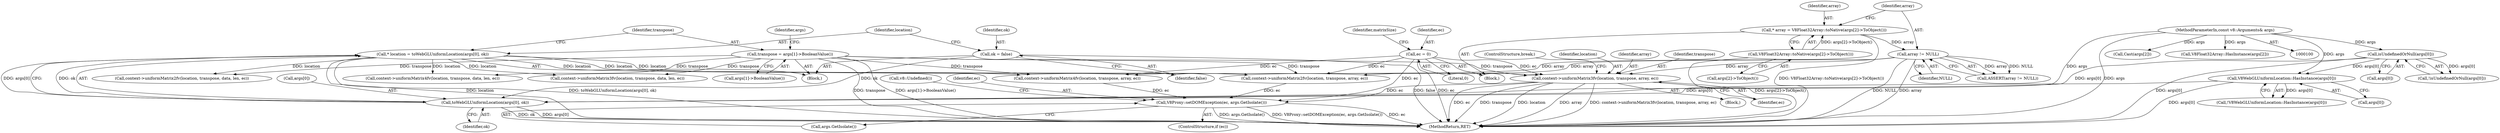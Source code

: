 digraph "0_Chrome_e9372a1bfd3588a80fcf49aa07321f0971dd6091_63@pointer" {
"1000182" [label="(Call,context->uniformMatrix3fv(location, transpose, array, ec))"];
"1000141" [label="(Call,* location = toWebGLUniformLocation(args[0], ok))"];
"1000143" [label="(Call,toWebGLUniformLocation(args[0], ok))"];
"1000128" [label="(Call,V8WebGLUniformLocation::HasInstance(args[0]))"];
"1000123" [label="(Call,isUndefinedOrNull(args[0]))"];
"1000101" [label="(MethodParameterIn,const v8::Arguments& args)"];
"1000137" [label="(Call,ok = false)"];
"1000149" [label="(Call,transpose = args[1]->BooleanValue())"];
"1000164" [label="(Call,array != NULL)"];
"1000159" [label="(Call,* array = V8Float32Array::toNative(args[2]->ToObject()))"];
"1000161" [label="(Call,V8Float32Array::toNative(args[2]->ToObject()))"];
"1000168" [label="(Call,ec = 0)"];
"1000200" [label="(Call,V8Proxy::setDOMException(ec, args.GetIsolate()))"];
"1000189" [label="(Call,context->uniformMatrix4fv(location, transpose, array, ec))"];
"1000184" [label="(Identifier,transpose)"];
"1000142" [label="(Identifier,location)"];
"1000138" [label="(Identifier,ok)"];
"1000204" [label="(Call,v8::Undefined())"];
"1000182" [label="(Call,context->uniformMatrix3fv(location, transpose, array, ec))"];
"1000101" [label="(MethodParameterIn,const v8::Arguments& args)"];
"1000170" [label="(Literal,0)"];
"1000163" [label="(Call,ASSERT(array != NULL))"];
"1000151" [label="(Call,args[1]->BooleanValue())"];
"1000157" [label="(Block,)"];
"1000144" [label="(Call,args[0])"];
"1000166" [label="(Identifier,NULL)"];
"1000127" [label="(Call,!V8WebGLUniformLocation::HasInstance(args[0]))"];
"1000253" [label="(Call,context->uniformMatrix3fv(location, transpose, data, len, ec))"];
"1000124" [label="(Call,args[0])"];
"1000141" [label="(Call,* location = toWebGLUniformLocation(args[0], ok))"];
"1000173" [label="(Block,)"];
"1000123" [label="(Call,isUndefinedOrNull(args[0]))"];
"1000129" [label="(Call,args[0])"];
"1000186" [label="(Identifier,ec)"];
"1000147" [label="(Identifier,ok)"];
"1000137" [label="(Call,ok = false)"];
"1000168" [label="(Call,ec = 0)"];
"1000187" [label="(ControlStructure,break;)"];
"1000150" [label="(Identifier,transpose)"];
"1000200" [label="(Call,V8Proxy::setDOMException(ec, args.GetIsolate()))"];
"1000159" [label="(Call,* array = V8Float32Array::toNative(args[2]->ToObject()))"];
"1000128" [label="(Call,V8WebGLUniformLocation::HasInstance(args[0]))"];
"1000165" [label="(Identifier,array)"];
"1000149" [label="(Call,transpose = args[1]->BooleanValue())"];
"1000175" [label="(Call,context->uniformMatrix2fv(location, transpose, array, ec))"];
"1000172" [label="(Identifier,matrixSize)"];
"1000198" [label="(ControlStructure,if (ec))"];
"1000161" [label="(Call,V8Float32Array::toNative(args[2]->ToObject()))"];
"1000183" [label="(Identifier,location)"];
"1000280" [label="(MethodReturn,RET)"];
"1000185" [label="(Identifier,array)"];
"1000214" [label="(Call,Cast(args[2]))"];
"1000261" [label="(Call,context->uniformMatrix4fv(location, transpose, data, len, ec))"];
"1000201" [label="(Identifier,ec)"];
"1000245" [label="(Call,context->uniformMatrix2fv(location, transpose, data, len, ec))"];
"1000155" [label="(Identifier,args)"];
"1000139" [label="(Identifier,false)"];
"1000122" [label="(Call,!isUndefinedOrNull(args[0]))"];
"1000164" [label="(Call,array != NULL)"];
"1000103" [label="(Block,)"];
"1000143" [label="(Call,toWebGLUniformLocation(args[0], ok))"];
"1000160" [label="(Identifier,array)"];
"1000162" [label="(Call,args[2]->ToObject())"];
"1000169" [label="(Identifier,ec)"];
"1000202" [label="(Call,args.GetIsolate())"];
"1000153" [label="(Call,V8Float32Array::HasInstance(args[2]))"];
"1000182" -> "1000173"  [label="AST: "];
"1000182" -> "1000186"  [label="CFG: "];
"1000183" -> "1000182"  [label="AST: "];
"1000184" -> "1000182"  [label="AST: "];
"1000185" -> "1000182"  [label="AST: "];
"1000186" -> "1000182"  [label="AST: "];
"1000187" -> "1000182"  [label="CFG: "];
"1000182" -> "1000280"  [label="DDG: array"];
"1000182" -> "1000280"  [label="DDG: context->uniformMatrix3fv(location, transpose, array, ec)"];
"1000182" -> "1000280"  [label="DDG: ec"];
"1000182" -> "1000280"  [label="DDG: transpose"];
"1000182" -> "1000280"  [label="DDG: location"];
"1000141" -> "1000182"  [label="DDG: location"];
"1000149" -> "1000182"  [label="DDG: transpose"];
"1000164" -> "1000182"  [label="DDG: array"];
"1000168" -> "1000182"  [label="DDG: ec"];
"1000182" -> "1000200"  [label="DDG: ec"];
"1000141" -> "1000103"  [label="AST: "];
"1000141" -> "1000143"  [label="CFG: "];
"1000142" -> "1000141"  [label="AST: "];
"1000143" -> "1000141"  [label="AST: "];
"1000150" -> "1000141"  [label="CFG: "];
"1000141" -> "1000280"  [label="DDG: location"];
"1000141" -> "1000280"  [label="DDG: toWebGLUniformLocation(args[0], ok)"];
"1000143" -> "1000141"  [label="DDG: args[0]"];
"1000143" -> "1000141"  [label="DDG: ok"];
"1000141" -> "1000175"  [label="DDG: location"];
"1000141" -> "1000189"  [label="DDG: location"];
"1000141" -> "1000245"  [label="DDG: location"];
"1000141" -> "1000253"  [label="DDG: location"];
"1000141" -> "1000261"  [label="DDG: location"];
"1000143" -> "1000147"  [label="CFG: "];
"1000144" -> "1000143"  [label="AST: "];
"1000147" -> "1000143"  [label="AST: "];
"1000143" -> "1000280"  [label="DDG: args[0]"];
"1000143" -> "1000280"  [label="DDG: ok"];
"1000128" -> "1000143"  [label="DDG: args[0]"];
"1000123" -> "1000143"  [label="DDG: args[0]"];
"1000101" -> "1000143"  [label="DDG: args"];
"1000137" -> "1000143"  [label="DDG: ok"];
"1000128" -> "1000127"  [label="AST: "];
"1000128" -> "1000129"  [label="CFG: "];
"1000129" -> "1000128"  [label="AST: "];
"1000127" -> "1000128"  [label="CFG: "];
"1000128" -> "1000280"  [label="DDG: args[0]"];
"1000128" -> "1000127"  [label="DDG: args[0]"];
"1000123" -> "1000128"  [label="DDG: args[0]"];
"1000101" -> "1000128"  [label="DDG: args"];
"1000123" -> "1000122"  [label="AST: "];
"1000123" -> "1000124"  [label="CFG: "];
"1000124" -> "1000123"  [label="AST: "];
"1000122" -> "1000123"  [label="CFG: "];
"1000123" -> "1000280"  [label="DDG: args[0]"];
"1000123" -> "1000122"  [label="DDG: args[0]"];
"1000101" -> "1000123"  [label="DDG: args"];
"1000101" -> "1000100"  [label="AST: "];
"1000101" -> "1000280"  [label="DDG: args"];
"1000101" -> "1000153"  [label="DDG: args"];
"1000101" -> "1000214"  [label="DDG: args"];
"1000137" -> "1000103"  [label="AST: "];
"1000137" -> "1000139"  [label="CFG: "];
"1000138" -> "1000137"  [label="AST: "];
"1000139" -> "1000137"  [label="AST: "];
"1000142" -> "1000137"  [label="CFG: "];
"1000137" -> "1000280"  [label="DDG: false"];
"1000149" -> "1000103"  [label="AST: "];
"1000149" -> "1000151"  [label="CFG: "];
"1000150" -> "1000149"  [label="AST: "];
"1000151" -> "1000149"  [label="AST: "];
"1000155" -> "1000149"  [label="CFG: "];
"1000149" -> "1000280"  [label="DDG: args[1]->BooleanValue()"];
"1000149" -> "1000280"  [label="DDG: transpose"];
"1000149" -> "1000175"  [label="DDG: transpose"];
"1000149" -> "1000189"  [label="DDG: transpose"];
"1000149" -> "1000245"  [label="DDG: transpose"];
"1000149" -> "1000253"  [label="DDG: transpose"];
"1000149" -> "1000261"  [label="DDG: transpose"];
"1000164" -> "1000163"  [label="AST: "];
"1000164" -> "1000166"  [label="CFG: "];
"1000165" -> "1000164"  [label="AST: "];
"1000166" -> "1000164"  [label="AST: "];
"1000163" -> "1000164"  [label="CFG: "];
"1000164" -> "1000280"  [label="DDG: NULL"];
"1000164" -> "1000280"  [label="DDG: array"];
"1000164" -> "1000163"  [label="DDG: array"];
"1000164" -> "1000163"  [label="DDG: NULL"];
"1000159" -> "1000164"  [label="DDG: array"];
"1000164" -> "1000175"  [label="DDG: array"];
"1000164" -> "1000189"  [label="DDG: array"];
"1000159" -> "1000157"  [label="AST: "];
"1000159" -> "1000161"  [label="CFG: "];
"1000160" -> "1000159"  [label="AST: "];
"1000161" -> "1000159"  [label="AST: "];
"1000165" -> "1000159"  [label="CFG: "];
"1000159" -> "1000280"  [label="DDG: V8Float32Array::toNative(args[2]->ToObject())"];
"1000161" -> "1000159"  [label="DDG: args[2]->ToObject()"];
"1000161" -> "1000162"  [label="CFG: "];
"1000162" -> "1000161"  [label="AST: "];
"1000161" -> "1000280"  [label="DDG: args[2]->ToObject()"];
"1000168" -> "1000157"  [label="AST: "];
"1000168" -> "1000170"  [label="CFG: "];
"1000169" -> "1000168"  [label="AST: "];
"1000170" -> "1000168"  [label="AST: "];
"1000172" -> "1000168"  [label="CFG: "];
"1000168" -> "1000280"  [label="DDG: ec"];
"1000168" -> "1000175"  [label="DDG: ec"];
"1000168" -> "1000189"  [label="DDG: ec"];
"1000168" -> "1000200"  [label="DDG: ec"];
"1000200" -> "1000198"  [label="AST: "];
"1000200" -> "1000202"  [label="CFG: "];
"1000201" -> "1000200"  [label="AST: "];
"1000202" -> "1000200"  [label="AST: "];
"1000204" -> "1000200"  [label="CFG: "];
"1000200" -> "1000280"  [label="DDG: V8Proxy::setDOMException(ec, args.GetIsolate())"];
"1000200" -> "1000280"  [label="DDG: ec"];
"1000200" -> "1000280"  [label="DDG: args.GetIsolate()"];
"1000175" -> "1000200"  [label="DDG: ec"];
"1000189" -> "1000200"  [label="DDG: ec"];
}
